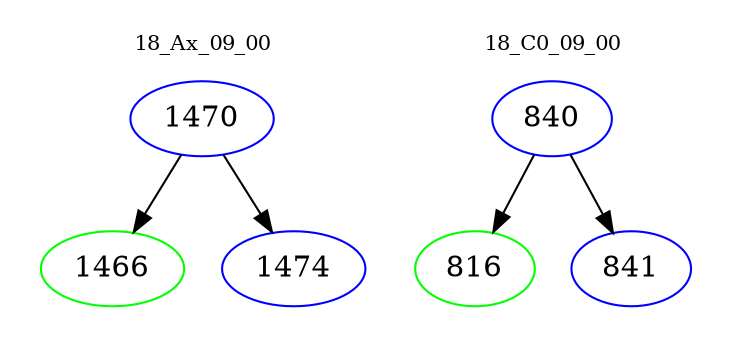 digraph{
subgraph cluster_0 {
color = white
label = "18_Ax_09_00";
fontsize=10;
T0_1470 [label="1470", color="blue"]
T0_1470 -> T0_1466 [color="black"]
T0_1466 [label="1466", color="green"]
T0_1470 -> T0_1474 [color="black"]
T0_1474 [label="1474", color="blue"]
}
subgraph cluster_1 {
color = white
label = "18_C0_09_00";
fontsize=10;
T1_840 [label="840", color="blue"]
T1_840 -> T1_816 [color="black"]
T1_816 [label="816", color="green"]
T1_840 -> T1_841 [color="black"]
T1_841 [label="841", color="blue"]
}
}
